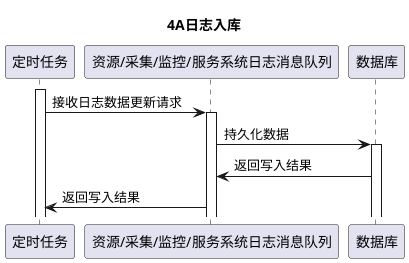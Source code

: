 @startuml
title 	4A日志入库


participant "定时任务" as A
participant "资源/采集/监控/服务系统日志消息队列" as B
participant "数据库" as D


activate A


A   -> B:接收日志数据更新请求
activate B

B   -> D:持久化数据
activate D

D -> B:返回写入结果
B -> A:返回写入结果

@enduml